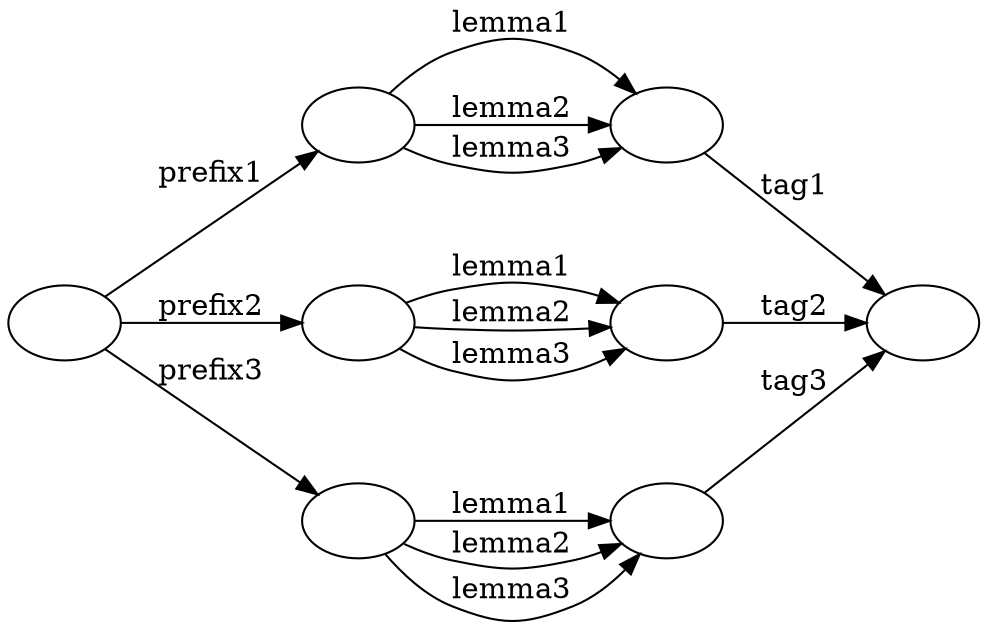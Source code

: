digraph {
  rankdir=LR;
  n0 [label=""];
  n1 [label=""];
  n2 [label=""];
  n3 [label=""];
  n4 [label=""];
  n5 [label=""];
  n6 [label=""];
  n7 [label=""];
  n0 -> n1 [label="prefix1"];
  n0 -> n2 [label="prefix2"];
  n0 -> n3 [label="prefix3"];
  n1 -> n4 [label="lemma1"];
  n1 -> n4 [label="lemma2"];
  n1 -> n4 [label="lemma3"];
  n2 -> n5 [label="lemma1"];
  n2 -> n5 [label="lemma2"];
  n2 -> n5 [label="lemma3"];
  n3 -> n6 [label="lemma1"];
  n3 -> n6 [label="lemma2"];
  n3 -> n6 [label="lemma3"];
  n4 -> n7 [label="tag1"];
  n5 -> n7 [label="tag2"];
  n6 -> n7 [label="tag3"];
}

